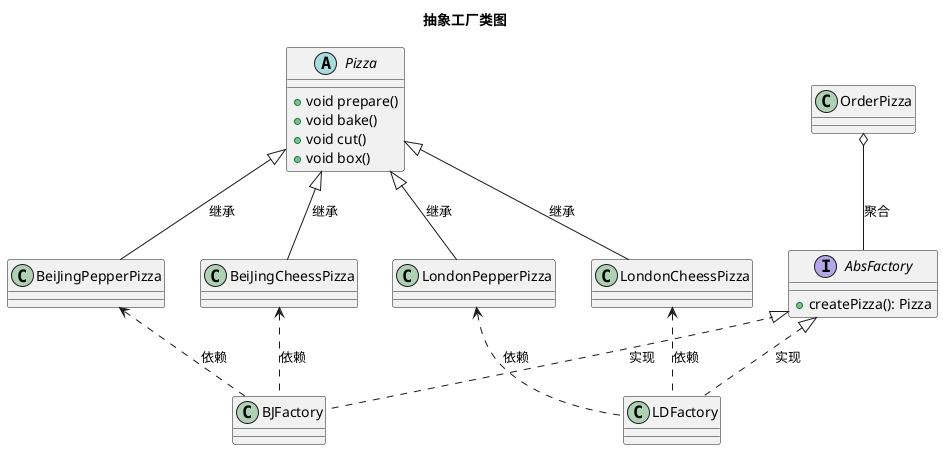 @startuml

title 抽象工厂类图

abstract class Pizza {
    + void prepare()
    + void bake()
    + void cut()
    + void box()
}

class BeiJingCheessPizza {

}

class BeiJingPepperPizza {

}

class LondonCheessPizza {

}

class LondonPepperPizza {

}

Pizza <|-- BeiJingCheessPizza:继承
Pizza <|-- BeiJingPepperPizza:继承
Pizza <|-- LondonCheessPizza:继承
Pizza <|-- LondonPepperPizza:继承

class OrderPizza {

}


interface AbsFactory {
    + createPizza(): Pizza
}

class BJFactory {

}

class LDFactory {

}

AbsFactory <|.. BJFactory:实现
AbsFactory <|.. LDFactory:实现

OrderPizza o-- AbsFactory:聚合

BeiJingCheessPizza <.. BJFactory:依赖
BeiJingPepperPizza <.. BJFactory:依赖
LondonCheessPizza <.. LDFactory:依赖
LondonPepperPizza <.. LDFactory:依赖

@enduml